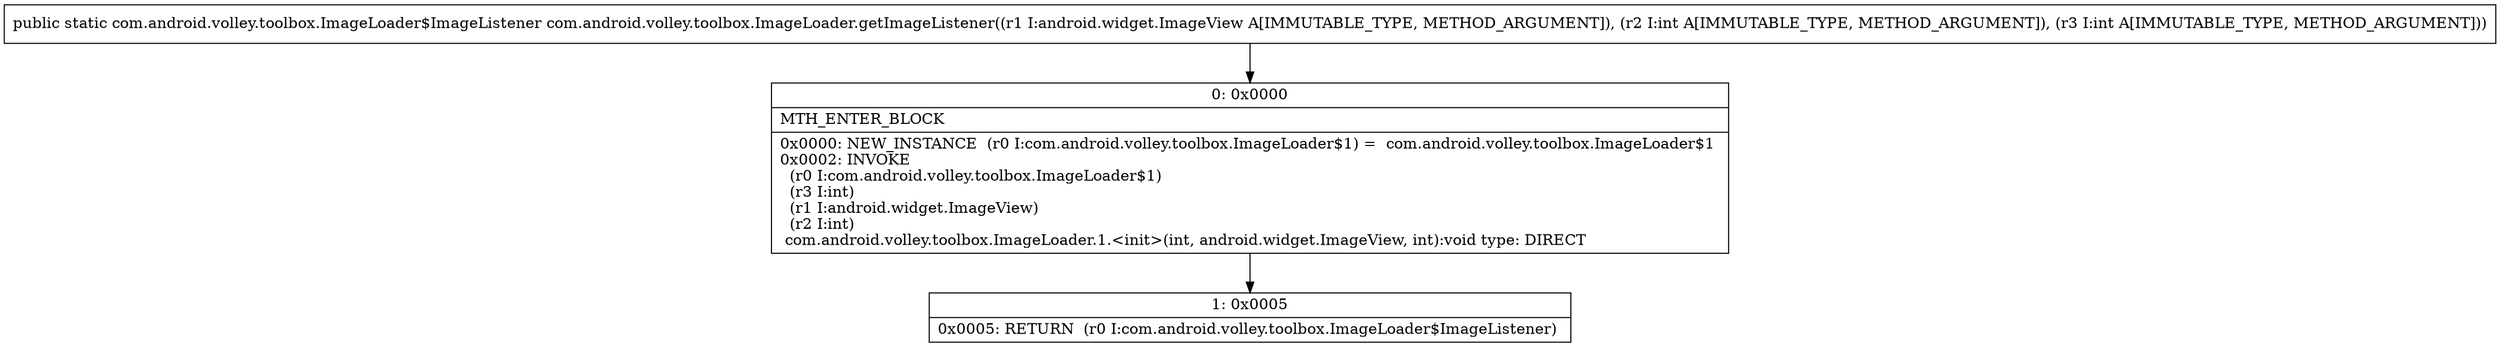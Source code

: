 digraph "CFG forcom.android.volley.toolbox.ImageLoader.getImageListener(Landroid\/widget\/ImageView;II)Lcom\/android\/volley\/toolbox\/ImageLoader$ImageListener;" {
Node_0 [shape=record,label="{0\:\ 0x0000|MTH_ENTER_BLOCK\l|0x0000: NEW_INSTANCE  (r0 I:com.android.volley.toolbox.ImageLoader$1) =  com.android.volley.toolbox.ImageLoader$1 \l0x0002: INVOKE  \l  (r0 I:com.android.volley.toolbox.ImageLoader$1)\l  (r3 I:int)\l  (r1 I:android.widget.ImageView)\l  (r2 I:int)\l com.android.volley.toolbox.ImageLoader.1.\<init\>(int, android.widget.ImageView, int):void type: DIRECT \l}"];
Node_1 [shape=record,label="{1\:\ 0x0005|0x0005: RETURN  (r0 I:com.android.volley.toolbox.ImageLoader$ImageListener) \l}"];
MethodNode[shape=record,label="{public static com.android.volley.toolbox.ImageLoader$ImageListener com.android.volley.toolbox.ImageLoader.getImageListener((r1 I:android.widget.ImageView A[IMMUTABLE_TYPE, METHOD_ARGUMENT]), (r2 I:int A[IMMUTABLE_TYPE, METHOD_ARGUMENT]), (r3 I:int A[IMMUTABLE_TYPE, METHOD_ARGUMENT])) }"];
MethodNode -> Node_0;
Node_0 -> Node_1;
}


